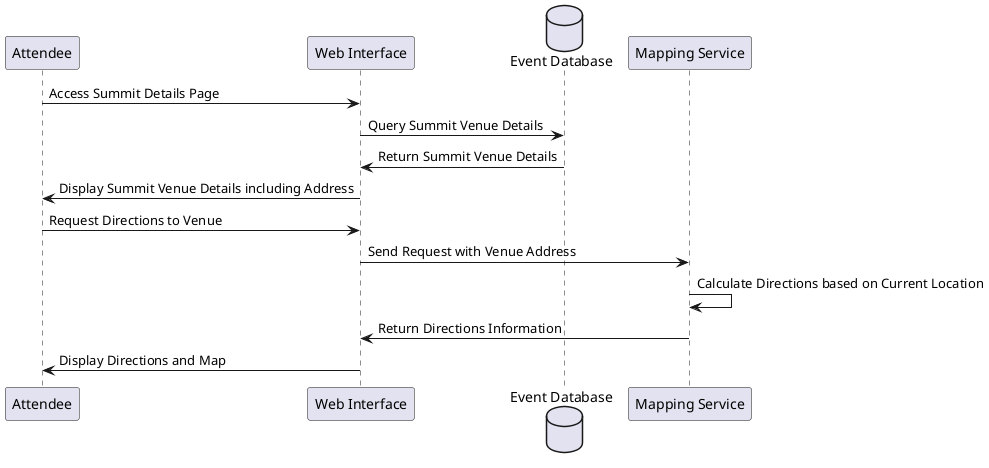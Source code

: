 @startuml
participant Attendee
participant "Web Interface" as Web
database "Event Database" as DB
participant "Mapping Service" as Map

Attendee->Web: Access Summit Details Page
Web->DB: Query Summit Venue Details
DB->Web: Return Summit Venue Details
Web->Attendee: Display Summit Venue Details including Address

Attendee->Web: Request Directions to Venue
Web->Map: Send Request with Venue Address
Map->Map: Calculate Directions based on Current Location
Map->Web: Return Directions Information
Web->Attendee: Display Directions and Map

@enduml